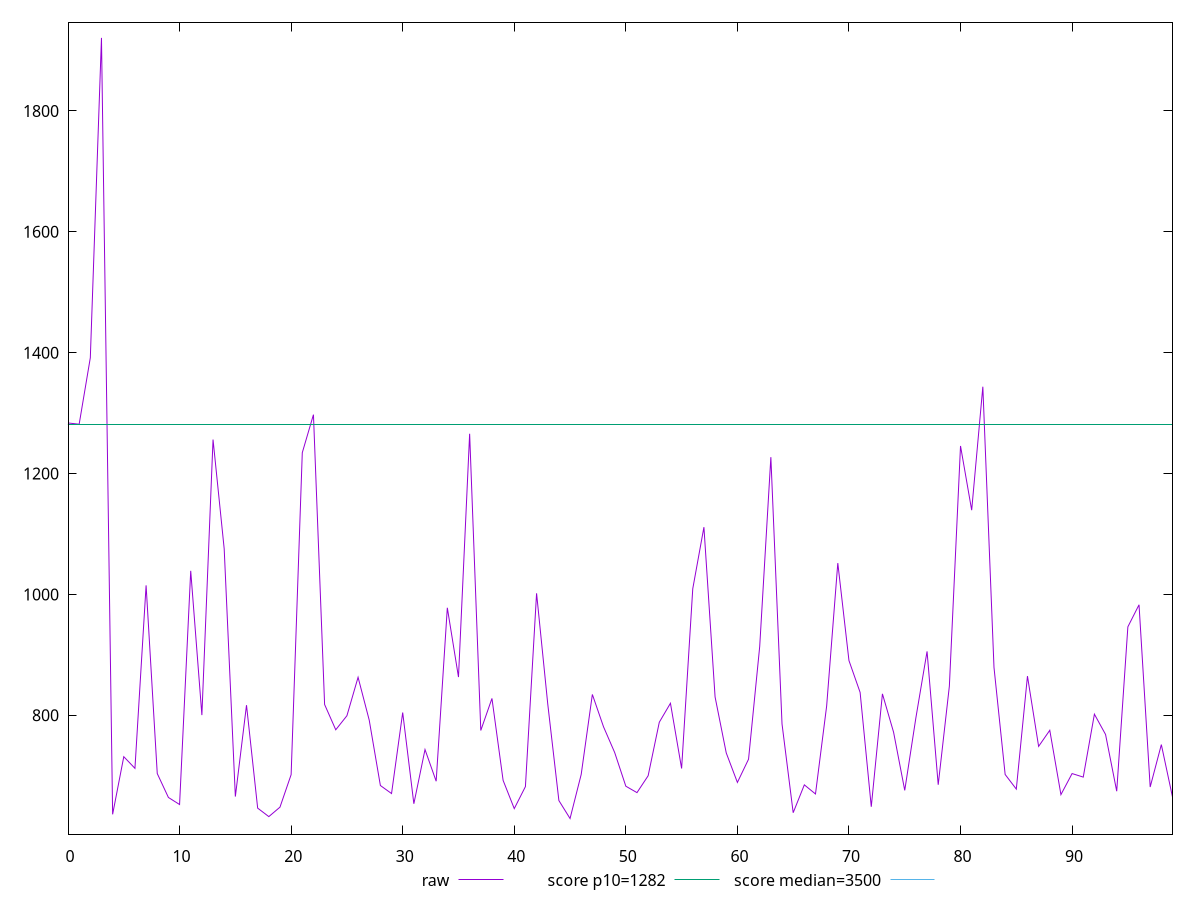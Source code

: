 reset

$raw <<EOF
0 1283.807999999999
1 1281.7119999999989
2 1391.6959999999995
3 1920.9520000000002
4 636.1600000000005
5 731.5640000000001
6 712.2680000000005
7 1015.0119999999991
8 703.6840000000002
9 664.056
10 652.4160000000002
11 1039.0719999999992
12 800.3960000000004
13 1256.2720000000002
14 1075.468
15 665.5640000000002
16 816.816
17 646.452
18 632.404
19 648.0720000000006
20 701.8720000000003
21 1234.6000000000001
22 1297.5479999999989
23 817.9360000000004
24 776.0960000000005
25 799.3440000000004
26 862.9600000000003
27 792.0000000000005
28 683.8840000000002
29 670.5880000000002
30 804.604
31 653.6800000000003
32 743.3760000000005
33 690.9600000000003
34 977.9719999999993
35 863.3240000000001
36 1265.931999999999
37 774.956
38 827.9560000000006
39 692.3880000000003
40 645.6440000000005
41 682.06
42 1001.9079999999992
43 819.048
44 658.9680000000005
45 629.2479999999998
46 702.2640000000001
47 834.5480000000005
48 781.0480000000002
49 738.4760000000002
50 682.7360000000001
51 672.0960000000003
52 700.0200000000002
53 788.5720000000007
54 819.9880000000004
55 712.0560000000003
56 1009.5359999999991
57 1111.3719999999992
58 830.4000000000003
59 737.8160000000003
60 688.9720000000004
61 727.4240000000002
62 913.9239999999999
63 1227.2119999999998
64 785.7800000000002
65 638.8560000000001
66 684.952
67 669.8720000000003
68 815.3720000000001
69 1051.9199999999994
70 890.6200000000005
71 837.9279999999999
72 648.6840000000002
73 835.5480000000002
74 772.0480000000003
75 675.8480000000003
76 796.0000000000002
77 905.7640000000002
78 685.0800000000002
79 848.3000000000002
80 1245.7159999999992
81 1139.4839999999988
82 1343.7519999999986
83 879.3040000000003
84 702.1440000000002
85 677.9320000000004
86 864.9120000000003
87 748.6280000000005
88 775.2480000000006
89 668.7960000000004
90 703.6400000000001
91 697.7880000000005
92 801.9120000000005
93 768.3160000000005
94 674.4160000000004
95 946.4600000000002
96 982.916
97 681.3840000000001
98 751.5440000000006
99 664.8560000000004
EOF

set key outside below
set xrange [0:99]
set yrange [603.4139199999998:1946.7860800000003]
set trange [603.4139199999998:1946.7860800000003]
set terminal svg size 640, 500 enhanced background rgb 'white'
set output "report_00019_2021-02-10T18-14-37.922Z//bootup-time/samples/pages/raw/values.svg"

plot $raw title "raw" with line, \
     1282 title "score p10=1282", \
     3500 title "score median=3500"

reset
